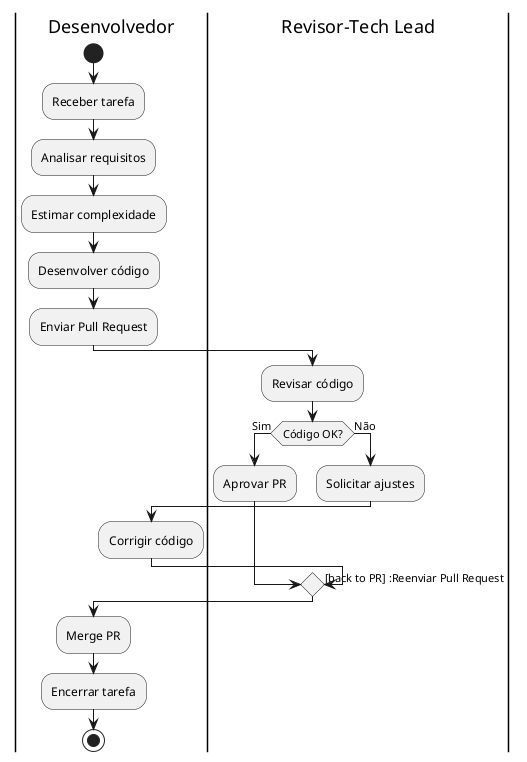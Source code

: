 @startuml
|Desenvolvedor|
start
:Receber tarefa;
:Analisar requisitos;
:Estimar complexidade;
:Desenvolver código;
:Enviar Pull Request;

|Revisor-Tech Lead|
:Revisar código;
if (Código OK?) then (Sim)
  :Aprovar PR;
else (Não)
  :Solicitar ajustes;
  |Desenvolvedor|
  :Corrigir código;
  -> [back to PR] :Reenviar Pull Request;
endif

|Desenvolvedor|
:Merge PR;
:Encerrar tarefa;
stop
@enduml